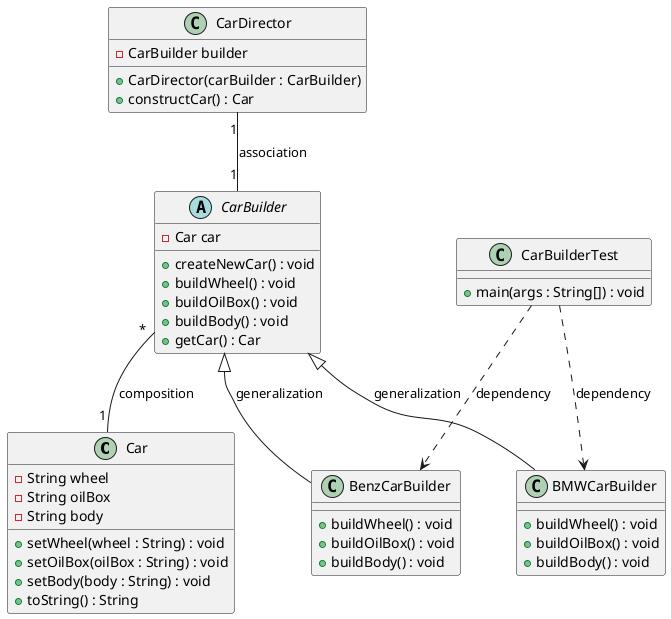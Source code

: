 @startuml

class Car {
    - String wheel
    - String oilBox
    - String body
    + setWheel(wheel : String) : void
    + setOilBox(oilBox : String) : void
    + setBody(body : String) : void
    + toString() : String
}

abstract class CarBuilder {
    - Car car
    + createNewCar() : void
    + buildWheel() : void
    + buildOilBox() : void
    + buildBody() : void
    + getCar() : Car
}

class BMWCarBuilder {
    + buildWheel() : void
    + buildOilBox() : void
    + buildBody() : void
}

class BenzCarBuilder {
    + buildWheel() : void
    + buildOilBox() : void
    + buildBody() : void
}

class CarDirector {
    - CarBuilder builder
    + CarDirector(carBuilder : CarBuilder)
    + constructCar() : Car
}

class CarBuilderTest {
    + main(args : String[]) : void
}

CarBuilder <|-- BMWCarBuilder : generalization
CarBuilder <|-- BenzCarBuilder : generalization
CarDirector "1" -- "1" CarBuilder : association
CarBuilder "*" -- "1" Car : composition
CarBuilderTest ..> BMWCarBuilder : dependency
CarBuilderTest ..> BenzCarBuilder : dependency

@enduml
